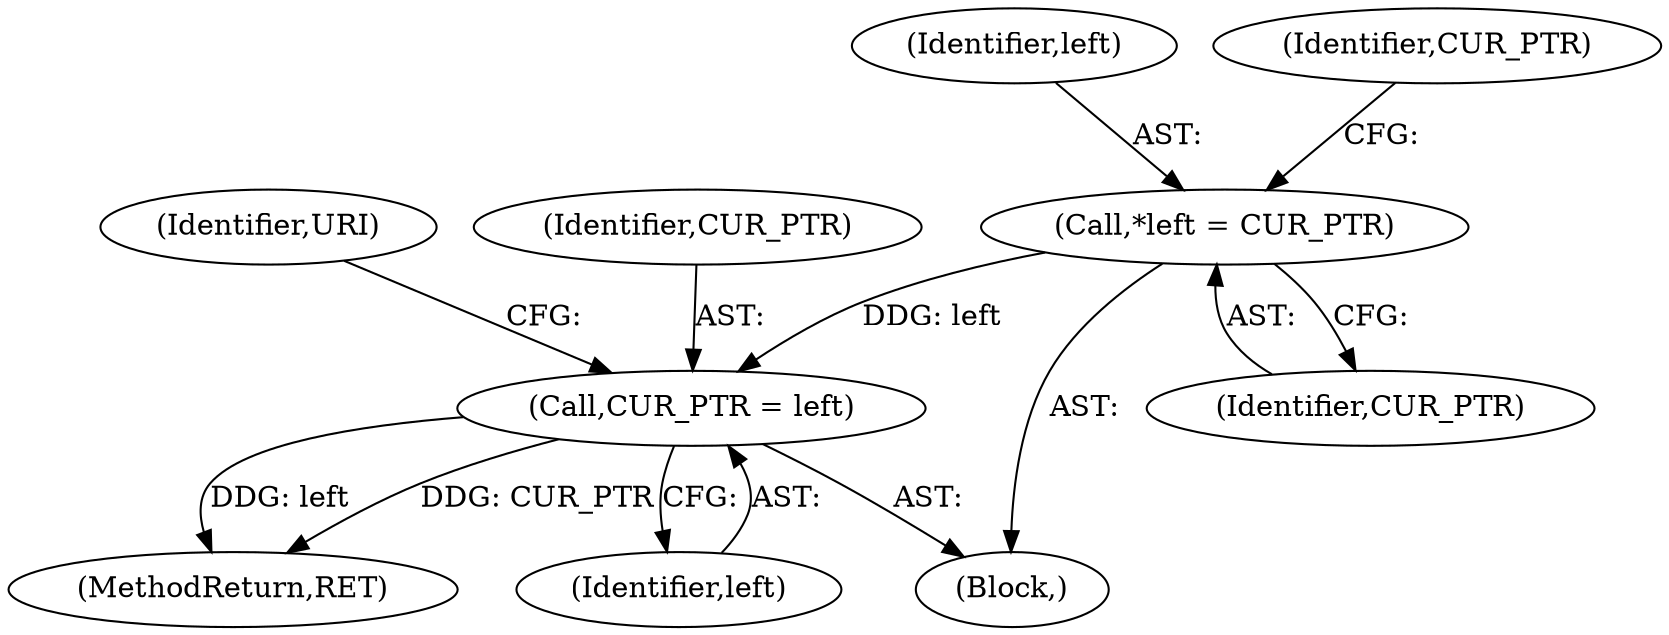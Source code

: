 digraph "0_Chrome_4c46d7a5b0af9b7d320e709291b270ab7cf07e83@pointer" {
"1000368" [label="(Call,*left = CUR_PTR)"];
"1000454" [label="(Call,CUR_PTR = left)"];
"1000369" [label="(Identifier,left)"];
"1000458" [label="(Identifier,URI)"];
"1000472" [label="(MethodReturn,RET)"];
"1000368" [label="(Call,*left = CUR_PTR)"];
"1000455" [label="(Identifier,CUR_PTR)"];
"1000370" [label="(Identifier,CUR_PTR)"];
"1000366" [label="(Block,)"];
"1000456" [label="(Identifier,left)"];
"1000454" [label="(Call,CUR_PTR = left)"];
"1000375" [label="(Identifier,CUR_PTR)"];
"1000368" -> "1000366"  [label="AST: "];
"1000368" -> "1000370"  [label="CFG: "];
"1000369" -> "1000368"  [label="AST: "];
"1000370" -> "1000368"  [label="AST: "];
"1000375" -> "1000368"  [label="CFG: "];
"1000368" -> "1000454"  [label="DDG: left"];
"1000454" -> "1000366"  [label="AST: "];
"1000454" -> "1000456"  [label="CFG: "];
"1000455" -> "1000454"  [label="AST: "];
"1000456" -> "1000454"  [label="AST: "];
"1000458" -> "1000454"  [label="CFG: "];
"1000454" -> "1000472"  [label="DDG: CUR_PTR"];
"1000454" -> "1000472"  [label="DDG: left"];
}
